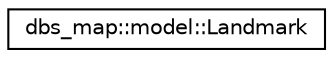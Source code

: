 digraph "Graphical Class Hierarchy"
{
 // LATEX_PDF_SIZE
  edge [fontname="Helvetica",fontsize="10",labelfontname="Helvetica",labelfontsize="10"];
  node [fontname="Helvetica",fontsize="10",shape=record];
  rankdir="LR";
  Node0 [label="dbs_map::model::Landmark",height=0.2,width=0.4,color="black", fillcolor="white", style="filled",URL="$structdbs__map_1_1model_1_1Landmark.html",tooltip="Data structure representing a landmark in the railway environment."];
}
